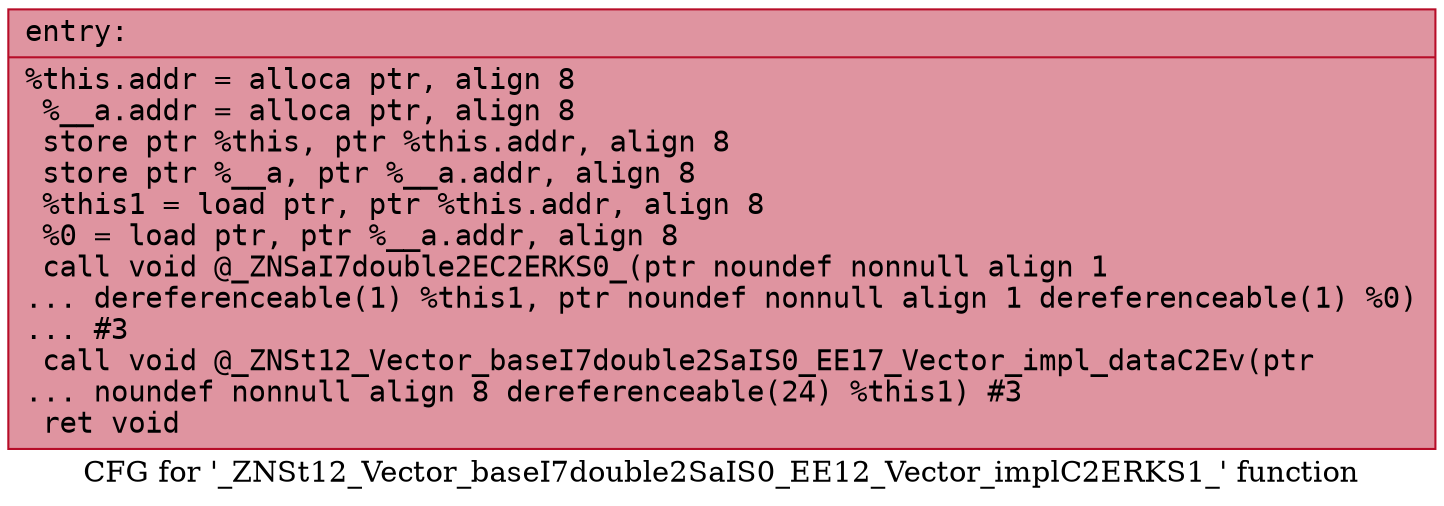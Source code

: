 digraph "CFG for '_ZNSt12_Vector_baseI7double2SaIS0_EE12_Vector_implC2ERKS1_' function" {
	label="CFG for '_ZNSt12_Vector_baseI7double2SaIS0_EE12_Vector_implC2ERKS1_' function";

	Node0x55b8244aa520 [shape=record,color="#b70d28ff", style=filled, fillcolor="#b70d2870" fontname="Courier",label="{entry:\l|  %this.addr = alloca ptr, align 8\l  %__a.addr = alloca ptr, align 8\l  store ptr %this, ptr %this.addr, align 8\l  store ptr %__a, ptr %__a.addr, align 8\l  %this1 = load ptr, ptr %this.addr, align 8\l  %0 = load ptr, ptr %__a.addr, align 8\l  call void @_ZNSaI7double2EC2ERKS0_(ptr noundef nonnull align 1\l... dereferenceable(1) %this1, ptr noundef nonnull align 1 dereferenceable(1) %0)\l... #3\l  call void @_ZNSt12_Vector_baseI7double2SaIS0_EE17_Vector_impl_dataC2Ev(ptr\l... noundef nonnull align 8 dereferenceable(24) %this1) #3\l  ret void\l}"];
}
